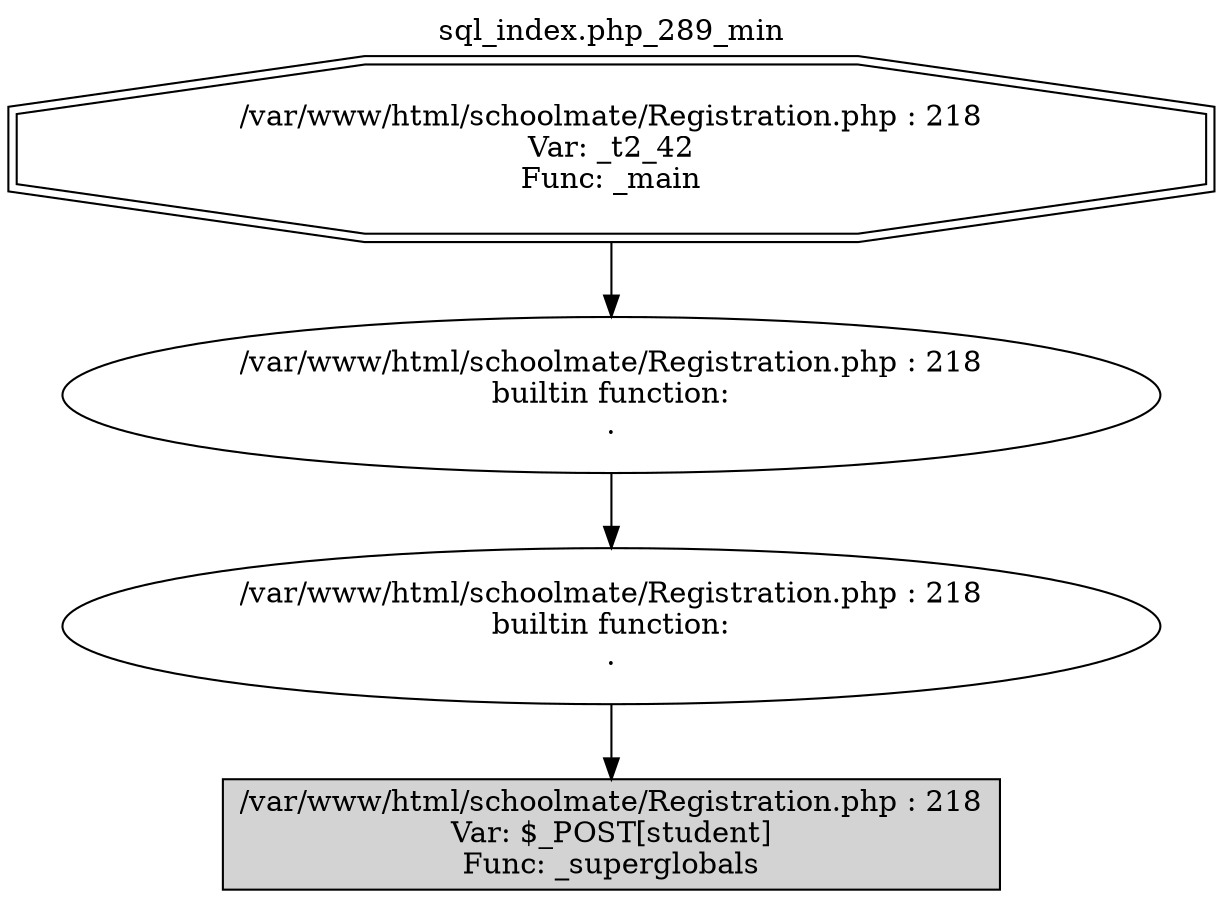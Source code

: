 digraph cfg {
  label="sql_index.php_289_min";
  labelloc=t;
  n1 [shape=doubleoctagon, label="/var/www/html/schoolmate/Registration.php : 218\nVar: _t2_42\nFunc: _main\n"];
  n2 [shape=ellipse, label="/var/www/html/schoolmate/Registration.php : 218\nbuiltin function:\n.\n"];
  n3 [shape=ellipse, label="/var/www/html/schoolmate/Registration.php : 218\nbuiltin function:\n.\n"];
  n4 [shape=box, label="/var/www/html/schoolmate/Registration.php : 218\nVar: $_POST[student]\nFunc: _superglobals\n",style=filled];
  n1 -> n2;
  n2 -> n3;
  n3 -> n4;
}
